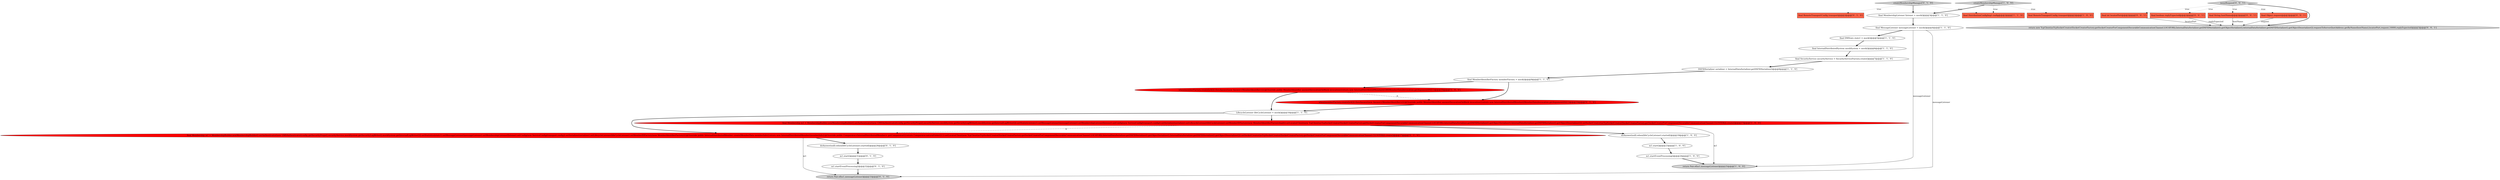 digraph {
10 [style = filled, label = "final MemberIdentifierFactory memberFactory = mock()@@@9@@@['1', '1', '0']", fillcolor = white, shape = ellipse image = "AAA0AAABBB1BBB"];
6 [style = filled, label = "final DMStats stats1 = mock()@@@5@@@['1', '1', '0']", fillcolor = white, shape = ellipse image = "AAA0AAABBB1BBB"];
24 [style = filled, label = "m1.startEventProcessing()@@@32@@@['0', '1', '0']", fillcolor = white, shape = ellipse image = "AAA0AAABBB2BBB"];
26 [style = filled, label = "final int locatorPort@@@2@@@['0', '0', '1']", fillcolor = tomato, shape = box image = "AAA0AAABBB3BBB"];
15 [style = filled, label = "final MembershipListener listener = mock()@@@3@@@['1', '1', '0']", fillcolor = white, shape = ellipse image = "AAA0AAABBB1BBB"];
13 [style = filled, label = "final MessageListener messageListener = mock()@@@4@@@['1', '1', '0']", fillcolor = white, shape = ellipse image = "AAA0AAABBB1BBB"];
29 [style = filled, label = "final boolean replyExpected@@@2@@@['0', '0', '1']", fillcolor = tomato, shape = box image = "AAA0AAABBB3BBB"];
5 [style = filled, label = "m1.start()@@@23@@@['1', '0', '0']", fillcolor = white, shape = ellipse image = "AAA0AAABBB1BBB"];
3 [style = filled, label = "final DistributionConfigImpl config@@@2@@@['1', '1', '0']", fillcolor = tomato, shape = box image = "AAA0AAABBB1BBB"];
30 [style = filled, label = "issueRequest['0', '0', '1']", fillcolor = lightgray, shape = diamond image = "AAA0AAABBB3BBB"];
21 [style = filled, label = "final Membership m1 = MembershipBuilder.newMembershipBuilder().setAuthenticator(new GMSAuthenticator(config.getSecurityProps(),securityService,mockSystem.getSecurityLogWriter(),mockSystem.getInternalLogWriter())).setStatistics(stats1).setMessageListener(messageListener).setMembershipListener(listener).setConfig(new ServiceConfig(transport,config)).setSerializer(serializer).setLifecycleListener(lifeCycleListener).setMemberIDFactory(new MemberIdentifierFactory(){@Override public InternalDistributedMember create(MemberData memberInfo){return new InternalDistributedMember(memberInfo)}@Override public Comparator<InternalDistributedMember> getComparator(){return Comparator.naturalOrder()}}).setLocatorClient(new TcpClient(asTcpSocketCreator(SocketCreatorFactory.getSocketCreatorForComponent(SecurableCommunicationChannel.LOCATOR)),InternalDataSerializer.getDSFIDSerializer().getObjectSerializer(),InternalDataSerializer.getDSFIDSerializer().getObjectDeserializer())).setSocketCreator(asTcpSocketCreator(SocketCreatorFactory.getSocketCreatorForComponent(SecurableCommunicationChannel.CLUSTER))).create()@@@17@@@['0', '1', '0']", fillcolor = red, shape = ellipse image = "AAA1AAABBB2BBB"];
8 [style = filled, label = "doAnswer(null).when(lifeCycleListener).started()@@@18@@@['1', '0', '0']", fillcolor = white, shape = ellipse image = "AAA0AAABBB1BBB"];
20 [style = filled, label = "createMembershipManager['0', '1', '0']", fillcolor = lightgray, shape = diamond image = "AAA0AAABBB2BBB"];
1 [style = filled, label = "when(memberFactory.create(isA())).thenAnswer(new Answer<MemberIdentifier>(){@Override public MemberIdentifier answer(InvocationOnMock invocation){return new InternalDistributedMember((GMSMemberData)invocation.getArgument(0))}})@@@10@@@['1', '0', '0']", fillcolor = red, shape = ellipse image = "AAA1AAABBB1BBB"];
7 [style = filled, label = "final SecurityService securityService = SecurityServiceFactory.create()@@@7@@@['1', '1', '0']", fillcolor = white, shape = ellipse image = "AAA0AAABBB1BBB"];
25 [style = filled, label = "final String hostName@@@2@@@['0', '0', '1']", fillcolor = tomato, shape = box image = "AAA0AAABBB3BBB"];
19 [style = filled, label = "when(memberFactory.create(isA())).thenAnswer(new Answer<MemberIdentifier>(){@Override public MemberIdentifier answer(InvocationOnMock invocation){return new InternalDistributedMember((MemberData)invocation.getArgument(0))}})@@@10@@@['0', '1', '0']", fillcolor = red, shape = ellipse image = "AAA1AAABBB2BBB"];
12 [style = filled, label = "LifecycleListener lifeCycleListener = mock()@@@16@@@['1', '1', '0']", fillcolor = white, shape = ellipse image = "AAA0AAABBB1BBB"];
28 [style = filled, label = "final Object request@@@2@@@['0', '0', '1']", fillcolor = tomato, shape = box image = "AAA0AAABBB3BBB"];
4 [style = filled, label = "final Membership m1 = MembershipBuilder.newMembershipBuilder().setAuthenticator(new GMSAuthenticator(config.getSecurityProps(),securityService,mockSystem.getSecurityLogWriter(),mockSystem.getInternalLogWriter())).setStatistics(stats1).setMessageListener(messageListener).setMembershipListener(listener).setConfig(new ServiceConfig(transport,config)).setSerializer(serializer).setLifecycleListener(lifeCycleListener).setMemberIDFactory(new MemberIdentifierFactoryImpl()).setLocatorClient(new TcpClient(asTcpSocketCreator(SocketCreatorFactory.getSocketCreatorForComponent(SecurableCommunicationChannel.LOCATOR)),InternalDataSerializer.getDSFIDSerializer().getObjectSerializer(),InternalDataSerializer.getDSFIDSerializer().getObjectDeserializer())).setSocketCreator(asTcpSocketCreator(SocketCreatorFactory.getSocketCreatorForComponent(SecurableCommunicationChannel.CLUSTER))).create()@@@17@@@['1', '0', '0']", fillcolor = red, shape = ellipse image = "AAA1AAABBB1BBB"];
18 [style = filled, label = "doAnswer(null).when(lifeCycleListener).started()@@@26@@@['0', '1', '0']", fillcolor = white, shape = ellipse image = "AAA0AAABBB2BBB"];
2 [style = filled, label = "createMembershipManager['1', '0', '0']", fillcolor = lightgray, shape = diamond image = "AAA0AAABBB1BBB"];
23 [style = filled, label = "return Pair.of(m1,messageListener)@@@33@@@['0', '1', '0']", fillcolor = lightgray, shape = ellipse image = "AAA0AAABBB2BBB"];
9 [style = filled, label = "DSFIDSerializer serializer = InternalDataSerializer.getDSFIDSerializer()@@@8@@@['1', '1', '0']", fillcolor = white, shape = ellipse image = "AAA0AAABBB1BBB"];
11 [style = filled, label = "final InternalDistributedSystem mockSystem = mock()@@@6@@@['1', '1', '0']", fillcolor = white, shape = ellipse image = "AAA0AAABBB1BBB"];
14 [style = filled, label = "return Pair.of(m1,messageListener)@@@25@@@['1', '0', '0']", fillcolor = lightgray, shape = ellipse image = "AAA0AAABBB1BBB"];
22 [style = filled, label = "m1.start()@@@31@@@['0', '1', '0']", fillcolor = white, shape = ellipse image = "AAA0AAABBB2BBB"];
17 [style = filled, label = "final RemoteTransportConfig transport@@@2@@@['0', '1', '0']", fillcolor = tomato, shape = box image = "AAA0AAABBB2BBB"];
16 [style = filled, label = "m1.startEventProcessing()@@@24@@@['1', '0', '0']", fillcolor = white, shape = ellipse image = "AAA0AAABBB1BBB"];
0 [style = filled, label = "final RemoteTransportConfig transport@@@2@@@['1', '0', '0']", fillcolor = tomato, shape = box image = "AAA0AAABBB1BBB"];
27 [style = filled, label = "return new TcpClient(asTcpSocketCreator(SocketCreatorFactory.getSocketCreatorForComponent(SecurableCommunicationChannel.LOCATOR)),InternalDataSerializer.getDSFIDSerializer().getObjectSerializer(),InternalDataSerializer.getDSFIDSerializer().getObjectDeserializer()).requestToServer(InetAddress.getByName(hostName),locatorPort,request,10000,replyExpected)@@@3@@@['0', '0', '1']", fillcolor = lightgray, shape = ellipse image = "AAA0AAABBB3BBB"];
2->3 [style = dotted, label="true"];
15->13 [style = bold, label=""];
2->0 [style = dotted, label="true"];
19->12 [style = bold, label=""];
12->21 [style = bold, label=""];
20->17 [style = dotted, label="true"];
10->19 [style = bold, label=""];
30->27 [style = bold, label=""];
1->19 [style = dashed, label="0"];
26->27 [style = solid, label="locatorPort"];
30->26 [style = dotted, label="true"];
9->10 [style = bold, label=""];
4->21 [style = dashed, label="0"];
21->18 [style = bold, label=""];
5->16 [style = bold, label=""];
7->9 [style = bold, label=""];
29->27 [style = solid, label="replyExpected"];
30->29 [style = dotted, label="true"];
28->27 [style = solid, label="request"];
18->22 [style = bold, label=""];
30->25 [style = dotted, label="true"];
8->5 [style = bold, label=""];
12->4 [style = bold, label=""];
13->14 [style = solid, label="messageListener"];
6->11 [style = bold, label=""];
2->15 [style = bold, label=""];
1->12 [style = bold, label=""];
25->27 [style = solid, label="hostName"];
4->8 [style = bold, label=""];
16->14 [style = bold, label=""];
4->14 [style = solid, label="m1"];
21->23 [style = solid, label="m1"];
20->3 [style = dotted, label="true"];
22->24 [style = bold, label=""];
13->6 [style = bold, label=""];
30->28 [style = dotted, label="true"];
10->1 [style = bold, label=""];
20->15 [style = bold, label=""];
13->23 [style = solid, label="messageListener"];
11->7 [style = bold, label=""];
24->23 [style = bold, label=""];
}
